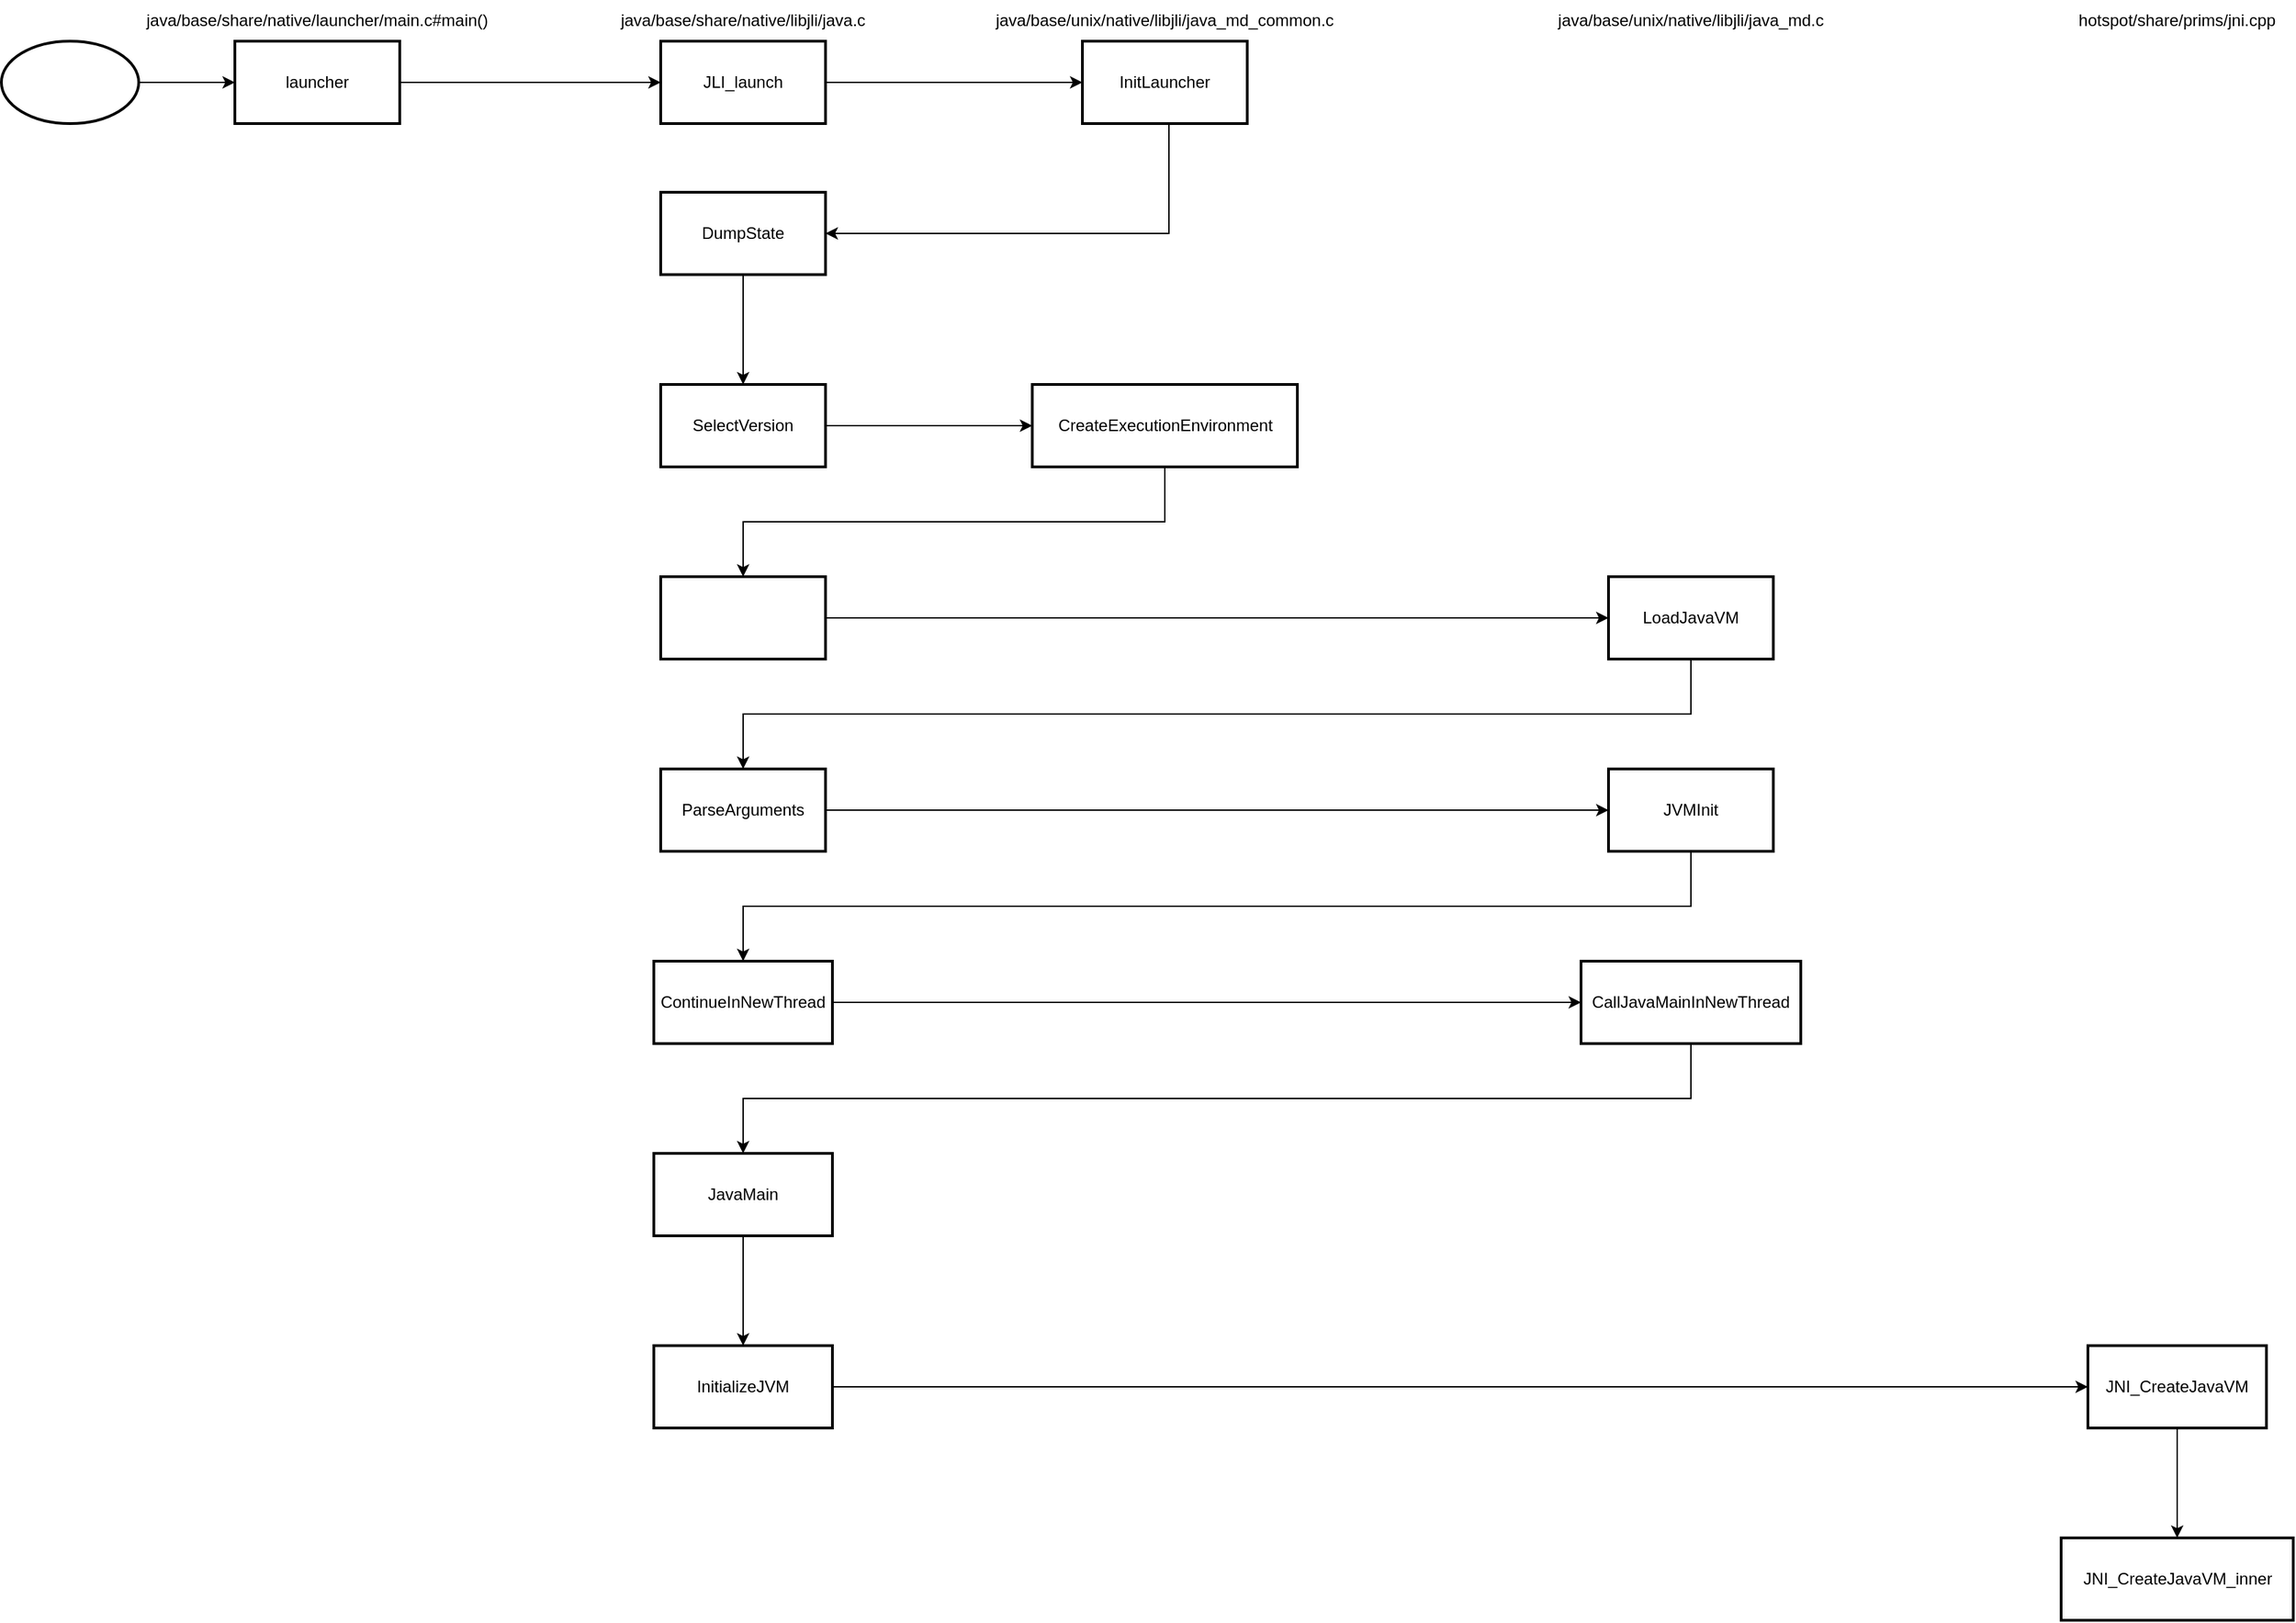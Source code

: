 <mxfile version="24.7.6">
  <diagram name="第 1 页" id="EW0pqv8WBgVQwhpAsJ-Y">
    <mxGraphModel dx="1426" dy="757" grid="1" gridSize="10" guides="1" tooltips="1" connect="1" arrows="1" fold="1" page="1" pageScale="1" pageWidth="827" pageHeight="1169" math="0" shadow="0">
      <root>
        <mxCell id="0" />
        <mxCell id="1" parent="0" />
        <mxCell id="tLt2KG-wKE5PONiP59la-1" value="java/base/share/native/launcher/main.c#main()" style="text;html=1;align=center;verticalAlign=middle;whiteSpace=wrap;rounded=0;" parent="1" vertex="1">
          <mxGeometry x="240" y="40" width="60" height="30" as="geometry" />
        </mxCell>
        <mxCell id="tLt2KG-wKE5PONiP59la-2" value="" style="edgeStyle=orthogonalEdgeStyle;rounded=0;orthogonalLoop=1;jettySize=auto;html=1;" parent="1" source="tLt2KG-wKE5PONiP59la-3" target="tLt2KG-wKE5PONiP59la-5" edge="1">
          <mxGeometry relative="1" as="geometry" />
        </mxCell>
        <mxCell id="tLt2KG-wKE5PONiP59la-3" value="" style="strokeWidth=2;html=1;shape=mxgraph.flowchart.start_1;whiteSpace=wrap;" parent="1" vertex="1">
          <mxGeometry x="40" y="70" width="100" height="60" as="geometry" />
        </mxCell>
        <mxCell id="tLt2KG-wKE5PONiP59la-4" value="" style="edgeStyle=orthogonalEdgeStyle;rounded=0;orthogonalLoop=1;jettySize=auto;html=1;" parent="1" source="tLt2KG-wKE5PONiP59la-5" target="tLt2KG-wKE5PONiP59la-6" edge="1">
          <mxGeometry relative="1" as="geometry" />
        </mxCell>
        <mxCell id="tLt2KG-wKE5PONiP59la-5" value="launcher" style="whiteSpace=wrap;html=1;strokeWidth=2;" parent="1" vertex="1">
          <mxGeometry x="210" y="70" width="120" height="60" as="geometry" />
        </mxCell>
        <mxCell id="tLt2KG-wKE5PONiP59la-10" value="" style="edgeStyle=orthogonalEdgeStyle;rounded=0;orthogonalLoop=1;jettySize=auto;html=1;" parent="1" source="tLt2KG-wKE5PONiP59la-6" target="tLt2KG-wKE5PONiP59la-9" edge="1">
          <mxGeometry relative="1" as="geometry" />
        </mxCell>
        <mxCell id="tLt2KG-wKE5PONiP59la-6" value="JLI_launch" style="whiteSpace=wrap;html=1;strokeWidth=2;" parent="1" vertex="1">
          <mxGeometry x="520" y="70" width="120" height="60" as="geometry" />
        </mxCell>
        <mxCell id="tLt2KG-wKE5PONiP59la-8" value="java/base/share/native/libjli/java.c" style="text;html=1;align=center;verticalAlign=middle;whiteSpace=wrap;rounded=0;" parent="1" vertex="1">
          <mxGeometry x="550" y="40" width="60" height="30" as="geometry" />
        </mxCell>
        <mxCell id="Qh0ZPegz-4Dvq6i9Fg19-2" value="" style="edgeStyle=orthogonalEdgeStyle;rounded=0;orthogonalLoop=1;jettySize=auto;html=1;" parent="1" source="tLt2KG-wKE5PONiP59la-9" target="Qh0ZPegz-4Dvq6i9Fg19-1" edge="1">
          <mxGeometry relative="1" as="geometry">
            <Array as="points">
              <mxPoint x="890" y="210" />
            </Array>
          </mxGeometry>
        </mxCell>
        <mxCell id="tLt2KG-wKE5PONiP59la-9" value="InitLauncher" style="whiteSpace=wrap;html=1;strokeWidth=2;" parent="1" vertex="1">
          <mxGeometry x="827" y="70" width="120" height="60" as="geometry" />
        </mxCell>
        <mxCell id="tLt2KG-wKE5PONiP59la-11" value="java/base/unix/native/libjli/java_md_common.c" style="text;html=1;align=center;verticalAlign=middle;whiteSpace=wrap;rounded=0;" parent="1" vertex="1">
          <mxGeometry x="857" y="40" width="60" height="30" as="geometry" />
        </mxCell>
        <mxCell id="Qh0ZPegz-4Dvq6i9Fg19-4" value="" style="edgeStyle=orthogonalEdgeStyle;rounded=0;orthogonalLoop=1;jettySize=auto;html=1;" parent="1" source="Qh0ZPegz-4Dvq6i9Fg19-1" target="Qh0ZPegz-4Dvq6i9Fg19-3" edge="1">
          <mxGeometry relative="1" as="geometry" />
        </mxCell>
        <mxCell id="Qh0ZPegz-4Dvq6i9Fg19-1" value="DumpState" style="whiteSpace=wrap;html=1;strokeWidth=2;" parent="1" vertex="1">
          <mxGeometry x="520" y="180" width="120" height="60" as="geometry" />
        </mxCell>
        <mxCell id="Qh0ZPegz-4Dvq6i9Fg19-6" value="" style="edgeStyle=orthogonalEdgeStyle;rounded=0;orthogonalLoop=1;jettySize=auto;html=1;" parent="1" source="Qh0ZPegz-4Dvq6i9Fg19-3" target="Qh0ZPegz-4Dvq6i9Fg19-5" edge="1">
          <mxGeometry relative="1" as="geometry" />
        </mxCell>
        <mxCell id="Qh0ZPegz-4Dvq6i9Fg19-3" value="SelectVersion" style="whiteSpace=wrap;html=1;strokeWidth=2;" parent="1" vertex="1">
          <mxGeometry x="520" y="320" width="120" height="60" as="geometry" />
        </mxCell>
        <mxCell id="Qh0ZPegz-4Dvq6i9Fg19-8" value="" style="edgeStyle=orthogonalEdgeStyle;rounded=0;orthogonalLoop=1;jettySize=auto;html=1;entryX=0.5;entryY=0;entryDx=0;entryDy=0;" parent="1" source="Qh0ZPegz-4Dvq6i9Fg19-5" target="Qh0ZPegz-4Dvq6i9Fg19-9" edge="1">
          <mxGeometry relative="1" as="geometry">
            <mxPoint x="896.5" y="470" as="targetPoint" />
            <Array as="points">
              <mxPoint x="887" y="420" />
              <mxPoint x="580" y="420" />
            </Array>
          </mxGeometry>
        </mxCell>
        <mxCell id="Qh0ZPegz-4Dvq6i9Fg19-5" value="CreateExecutionEnvironment" style="whiteSpace=wrap;html=1;strokeWidth=2;" parent="1" vertex="1">
          <mxGeometry x="790.5" y="320" width="193" height="60" as="geometry" />
        </mxCell>
        <mxCell id="Qh0ZPegz-4Dvq6i9Fg19-11" value="" style="edgeStyle=orthogonalEdgeStyle;rounded=0;orthogonalLoop=1;jettySize=auto;html=1;" parent="1" source="Qh0ZPegz-4Dvq6i9Fg19-9" target="Qh0ZPegz-4Dvq6i9Fg19-10" edge="1">
          <mxGeometry relative="1" as="geometry" />
        </mxCell>
        <mxCell id="Qh0ZPegz-4Dvq6i9Fg19-9" value="" style="whiteSpace=wrap;html=1;strokeWidth=2;" parent="1" vertex="1">
          <mxGeometry x="520" y="460" width="120" height="60" as="geometry" />
        </mxCell>
        <mxCell id="Qh0ZPegz-4Dvq6i9Fg19-14" value="" style="edgeStyle=orthogonalEdgeStyle;rounded=0;orthogonalLoop=1;jettySize=auto;html=1;" parent="1" source="Qh0ZPegz-4Dvq6i9Fg19-10" target="Qh0ZPegz-4Dvq6i9Fg19-13" edge="1">
          <mxGeometry relative="1" as="geometry">
            <Array as="points">
              <mxPoint x="1270" y="560" />
              <mxPoint x="580" y="560" />
            </Array>
          </mxGeometry>
        </mxCell>
        <mxCell id="Qh0ZPegz-4Dvq6i9Fg19-10" value="LoadJavaVM" style="whiteSpace=wrap;html=1;strokeWidth=2;" parent="1" vertex="1">
          <mxGeometry x="1210" y="460" width="120" height="60" as="geometry" />
        </mxCell>
        <mxCell id="Qh0ZPegz-4Dvq6i9Fg19-12" value="java/base/unix/native/libjli/java_md.c" style="text;html=1;align=center;verticalAlign=middle;whiteSpace=wrap;rounded=0;" parent="1" vertex="1">
          <mxGeometry x="1240" y="40" width="60" height="30" as="geometry" />
        </mxCell>
        <mxCell id="Qh0ZPegz-4Dvq6i9Fg19-16" value="" style="edgeStyle=orthogonalEdgeStyle;rounded=0;orthogonalLoop=1;jettySize=auto;html=1;" parent="1" source="Qh0ZPegz-4Dvq6i9Fg19-13" target="Qh0ZPegz-4Dvq6i9Fg19-15" edge="1">
          <mxGeometry relative="1" as="geometry" />
        </mxCell>
        <mxCell id="Qh0ZPegz-4Dvq6i9Fg19-13" value="ParseArguments" style="whiteSpace=wrap;html=1;strokeWidth=2;" parent="1" vertex="1">
          <mxGeometry x="520" y="600" width="120" height="60" as="geometry" />
        </mxCell>
        <mxCell id="Qh0ZPegz-4Dvq6i9Fg19-18" value="" style="edgeStyle=orthogonalEdgeStyle;rounded=0;orthogonalLoop=1;jettySize=auto;html=1;" parent="1" source="Qh0ZPegz-4Dvq6i9Fg19-15" target="Qh0ZPegz-4Dvq6i9Fg19-17" edge="1">
          <mxGeometry relative="1" as="geometry">
            <Array as="points">
              <mxPoint x="1270" y="700" />
              <mxPoint x="580" y="700" />
            </Array>
          </mxGeometry>
        </mxCell>
        <mxCell id="Qh0ZPegz-4Dvq6i9Fg19-15" value="JVMInit" style="whiteSpace=wrap;html=1;strokeWidth=2;" parent="1" vertex="1">
          <mxGeometry x="1210" y="600" width="120" height="60" as="geometry" />
        </mxCell>
        <mxCell id="fzGPynKHHogGRUGH7-Ga-2" value="" style="edgeStyle=orthogonalEdgeStyle;rounded=0;orthogonalLoop=1;jettySize=auto;html=1;" edge="1" parent="1" source="Qh0ZPegz-4Dvq6i9Fg19-17" target="fzGPynKHHogGRUGH7-Ga-1">
          <mxGeometry relative="1" as="geometry" />
        </mxCell>
        <mxCell id="Qh0ZPegz-4Dvq6i9Fg19-17" value="ContinueInNewThread" style="whiteSpace=wrap;html=1;strokeWidth=2;" parent="1" vertex="1">
          <mxGeometry x="515" y="740" width="130" height="60" as="geometry" />
        </mxCell>
        <mxCell id="fzGPynKHHogGRUGH7-Ga-4" style="edgeStyle=orthogonalEdgeStyle;rounded=0;orthogonalLoop=1;jettySize=auto;html=1;entryX=0.5;entryY=0;entryDx=0;entryDy=0;" edge="1" parent="1" source="fzGPynKHHogGRUGH7-Ga-1" target="fzGPynKHHogGRUGH7-Ga-3">
          <mxGeometry relative="1" as="geometry">
            <Array as="points">
              <mxPoint x="1270" y="840" />
              <mxPoint x="580" y="840" />
            </Array>
          </mxGeometry>
        </mxCell>
        <mxCell id="fzGPynKHHogGRUGH7-Ga-1" value="CallJavaMainInNewThread" style="whiteSpace=wrap;html=1;strokeWidth=2;" vertex="1" parent="1">
          <mxGeometry x="1190" y="740" width="160" height="60" as="geometry" />
        </mxCell>
        <mxCell id="fzGPynKHHogGRUGH7-Ga-6" value="" style="edgeStyle=orthogonalEdgeStyle;rounded=0;orthogonalLoop=1;jettySize=auto;html=1;" edge="1" parent="1" source="fzGPynKHHogGRUGH7-Ga-3" target="fzGPynKHHogGRUGH7-Ga-5">
          <mxGeometry relative="1" as="geometry" />
        </mxCell>
        <mxCell id="fzGPynKHHogGRUGH7-Ga-3" value="JavaMain" style="whiteSpace=wrap;html=1;strokeWidth=2;" vertex="1" parent="1">
          <mxGeometry x="515" y="880" width="130" height="60" as="geometry" />
        </mxCell>
        <mxCell id="fzGPynKHHogGRUGH7-Ga-9" value="" style="edgeStyle=orthogonalEdgeStyle;rounded=0;orthogonalLoop=1;jettySize=auto;html=1;" edge="1" parent="1" source="fzGPynKHHogGRUGH7-Ga-5" target="fzGPynKHHogGRUGH7-Ga-8">
          <mxGeometry relative="1" as="geometry" />
        </mxCell>
        <mxCell id="fzGPynKHHogGRUGH7-Ga-5" value="InitializeJVM" style="whiteSpace=wrap;html=1;strokeWidth=2;" vertex="1" parent="1">
          <mxGeometry x="515" y="1020" width="130" height="60" as="geometry" />
        </mxCell>
        <mxCell id="fzGPynKHHogGRUGH7-Ga-7" value="hotspot/share/prims/jni.cpp" style="text;html=1;align=center;verticalAlign=middle;whiteSpace=wrap;rounded=0;" vertex="1" parent="1">
          <mxGeometry x="1594" y="40" width="60" height="30" as="geometry" />
        </mxCell>
        <mxCell id="fzGPynKHHogGRUGH7-Ga-11" value="" style="edgeStyle=orthogonalEdgeStyle;rounded=0;orthogonalLoop=1;jettySize=auto;html=1;" edge="1" parent="1" source="fzGPynKHHogGRUGH7-Ga-8" target="fzGPynKHHogGRUGH7-Ga-10">
          <mxGeometry relative="1" as="geometry" />
        </mxCell>
        <mxCell id="fzGPynKHHogGRUGH7-Ga-8" value="JNI_CreateJavaVM" style="whiteSpace=wrap;html=1;strokeWidth=2;" vertex="1" parent="1">
          <mxGeometry x="1559" y="1020" width="130" height="60" as="geometry" />
        </mxCell>
        <mxCell id="fzGPynKHHogGRUGH7-Ga-10" value="JNI_CreateJavaVM_inner" style="whiteSpace=wrap;html=1;strokeWidth=2;" vertex="1" parent="1">
          <mxGeometry x="1539.5" y="1160" width="169" height="60" as="geometry" />
        </mxCell>
      </root>
    </mxGraphModel>
  </diagram>
</mxfile>

